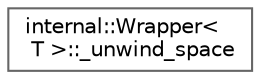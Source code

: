 digraph "类继承关系图"
{
 // LATEX_PDF_SIZE
  bgcolor="transparent";
  edge [fontname=Helvetica,fontsize=10,labelfontname=Helvetica,labelfontsize=10];
  node [fontname=Helvetica,fontsize=10,shape=box,height=0.2,width=0.4];
  rankdir="LR";
  Node0 [id="Node000000",label="internal::Wrapper\<\l T \>::_unwind_space",height=0.2,width=0.4,color="grey40", fillcolor="white", style="filled",URL="$structinternal_1_1_wrapper_1_1__unwind__space.html",tooltip=" "];
}
